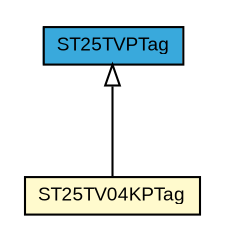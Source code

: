 #!/usr/local/bin/dot
#
# Class diagram 
# Generated by UMLGraph version R5_7_2-3-gee82a7 (http://www.umlgraph.org/)
#

digraph G {
	edge [fontname="arial",fontsize=10,labelfontname="arial",labelfontsize=10];
	node [fontname="arial",fontsize=10,shape=plaintext];
	nodesep=0.25;
	ranksep=0.5;
	// com.st.st25sdk.type5.st25dv.ST25TVPTag
	c38440 [label=<<table title="com.st.st25sdk.type5.st25dv.ST25TVPTag" border="0" cellborder="1" cellspacing="0" cellpadding="2" port="p" bgcolor="#39a9dc" href="./ST25TVPTag.html">
		<tr><td><table border="0" cellspacing="0" cellpadding="1">
<tr><td align="center" balign="center"> ST25TVPTag </td></tr>
		</table></td></tr>
		</table>>, URL="./ST25TVPTag.html", fontname="arial", fontcolor="black", fontsize=9.0];
	// com.st.st25sdk.type5.st25dv.ST25TV04KPTag
	c38446 [label=<<table title="com.st.st25sdk.type5.st25dv.ST25TV04KPTag" border="0" cellborder="1" cellspacing="0" cellpadding="2" port="p" bgcolor="lemonChiffon" href="./ST25TV04KPTag.html">
		<tr><td><table border="0" cellspacing="0" cellpadding="1">
<tr><td align="center" balign="center"> ST25TV04KPTag </td></tr>
		</table></td></tr>
		</table>>, URL="./ST25TV04KPTag.html", fontname="arial", fontcolor="black", fontsize=9.0];
	//com.st.st25sdk.type5.st25dv.ST25TV04KPTag extends com.st.st25sdk.type5.st25dv.ST25TVPTag
	c38440:p -> c38446:p [dir=back,arrowtail=empty];
}

